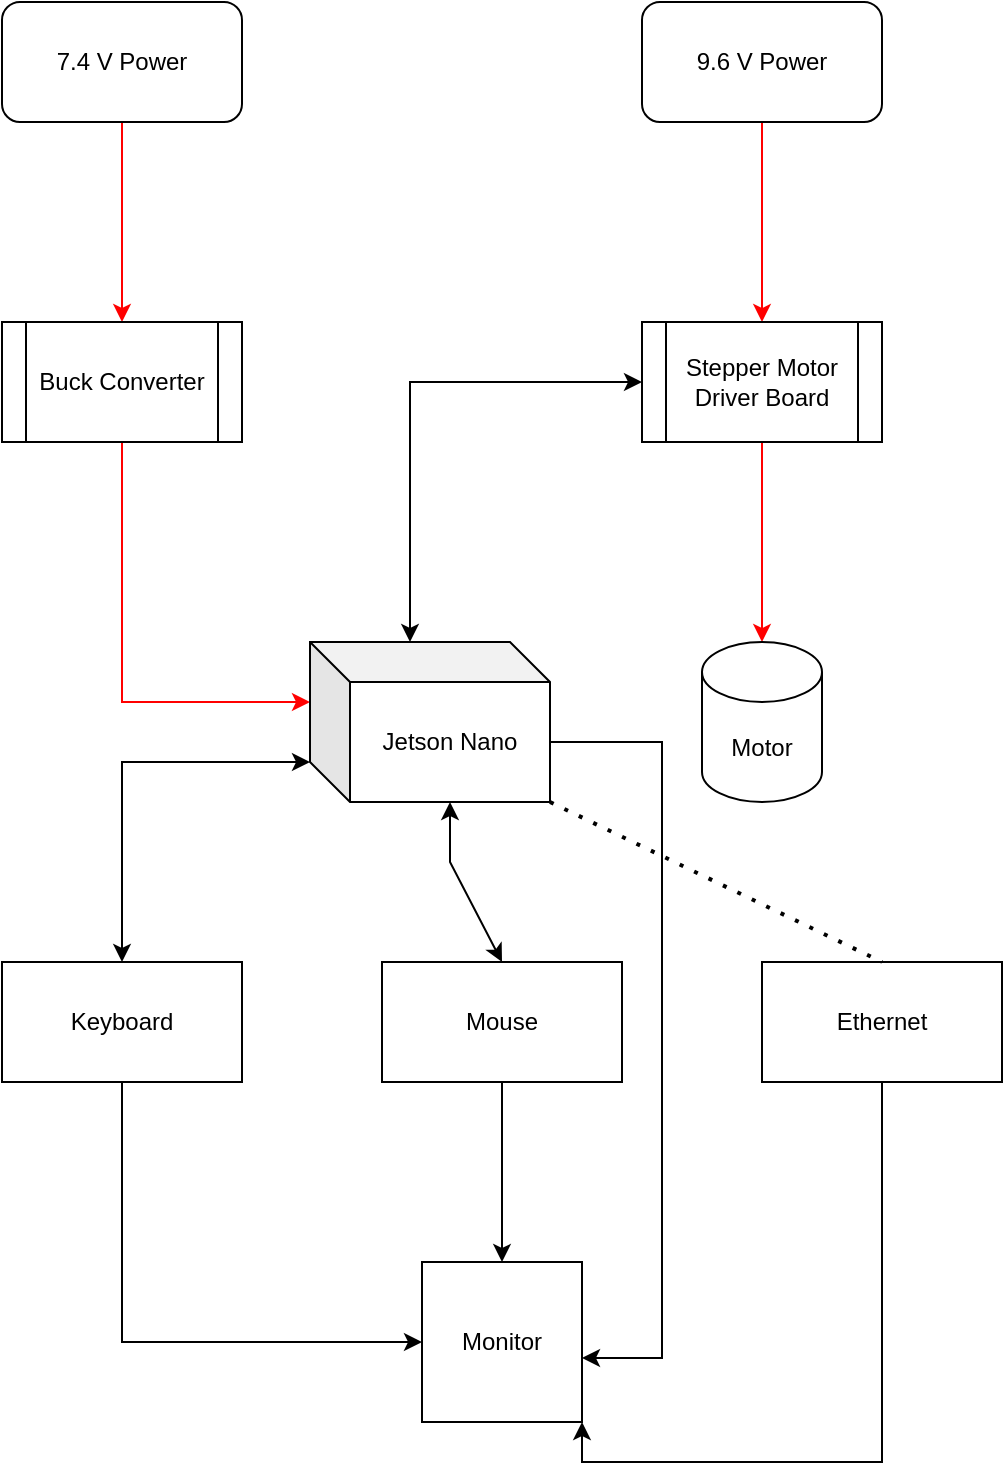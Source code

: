 <mxfile version="20.2.0" type="device"><diagram id="C5RBs43oDa-KdzZeNtuy" name="Page-1"><mxGraphModel dx="1422" dy="794" grid="0" gridSize="10" guides="1" tooltips="1" connect="1" arrows="1" fold="1" page="1" pageScale="1" pageWidth="827" pageHeight="1169" math="0" shadow="0"><root><mxCell id="WIyWlLk6GJQsqaUBKTNV-0"/><mxCell id="WIyWlLk6GJQsqaUBKTNV-1" parent="WIyWlLk6GJQsqaUBKTNV-0"/><mxCell id="_WQS5KmQXz_ro9NcNB3d-5" style="edgeStyle=orthogonalEdgeStyle;rounded=0;orthogonalLoop=1;jettySize=auto;html=1;exitX=0.5;exitY=1;exitDx=0;exitDy=0;entryX=0.5;entryY=0;entryDx=0;entryDy=0;strokeColor=#FF0000;" edge="1" parent="WIyWlLk6GJQsqaUBKTNV-1" source="_WQS5KmQXz_ro9NcNB3d-1" target="_WQS5KmQXz_ro9NcNB3d-3"><mxGeometry relative="1" as="geometry"/></mxCell><mxCell id="_WQS5KmQXz_ro9NcNB3d-1" value="7.4 V Power" style="rounded=1;whiteSpace=wrap;html=1;" vertex="1" parent="WIyWlLk6GJQsqaUBKTNV-1"><mxGeometry x="200" y="40" width="120" height="60" as="geometry"/></mxCell><mxCell id="_WQS5KmQXz_ro9NcNB3d-9" style="edgeStyle=orthogonalEdgeStyle;rounded=0;orthogonalLoop=1;jettySize=auto;html=1;exitX=0.5;exitY=1;exitDx=0;exitDy=0;entryX=0.5;entryY=0;entryDx=0;entryDy=0;strokeColor=#FF0000;" edge="1" parent="WIyWlLk6GJQsqaUBKTNV-1" source="_WQS5KmQXz_ro9NcNB3d-2" target="_WQS5KmQXz_ro9NcNB3d-7"><mxGeometry relative="1" as="geometry"/></mxCell><mxCell id="_WQS5KmQXz_ro9NcNB3d-2" value="9.6 V Power" style="rounded=1;whiteSpace=wrap;html=1;" vertex="1" parent="WIyWlLk6GJQsqaUBKTNV-1"><mxGeometry x="520" y="40" width="120" height="60" as="geometry"/></mxCell><mxCell id="_WQS5KmQXz_ro9NcNB3d-6" style="edgeStyle=orthogonalEdgeStyle;rounded=0;orthogonalLoop=1;jettySize=auto;html=1;exitX=0.5;exitY=1;exitDx=0;exitDy=0;entryX=0;entryY=0;entryDx=0;entryDy=30;entryPerimeter=0;strokeColor=#FF0000;" edge="1" parent="WIyWlLk6GJQsqaUBKTNV-1" source="_WQS5KmQXz_ro9NcNB3d-3" target="_WQS5KmQXz_ro9NcNB3d-4"><mxGeometry relative="1" as="geometry"/></mxCell><mxCell id="_WQS5KmQXz_ro9NcNB3d-3" value="Buck Converter" style="shape=process;whiteSpace=wrap;html=1;backgroundOutline=1;" vertex="1" parent="WIyWlLk6GJQsqaUBKTNV-1"><mxGeometry x="200" y="200" width="120" height="60" as="geometry"/></mxCell><mxCell id="_WQS5KmQXz_ro9NcNB3d-25" style="edgeStyle=orthogonalEdgeStyle;rounded=0;orthogonalLoop=1;jettySize=auto;html=1;exitX=0;exitY=0;exitDx=120;exitDy=50;exitPerimeter=0;entryX=1;entryY=0.6;entryDx=0;entryDy=0;entryPerimeter=0;strokeColor=#000000;" edge="1" parent="WIyWlLk6GJQsqaUBKTNV-1" source="_WQS5KmQXz_ro9NcNB3d-4" target="_WQS5KmQXz_ro9NcNB3d-21"><mxGeometry relative="1" as="geometry"><Array as="points"><mxPoint x="530" y="410"/><mxPoint x="530" y="718"/></Array></mxGeometry></mxCell><mxCell id="_WQS5KmQXz_ro9NcNB3d-4" value="Jetson Nano" style="shape=cube;whiteSpace=wrap;html=1;boundedLbl=1;backgroundOutline=1;darkOpacity=0.05;darkOpacity2=0.1;" vertex="1" parent="WIyWlLk6GJQsqaUBKTNV-1"><mxGeometry x="354" y="360" width="120" height="80" as="geometry"/></mxCell><mxCell id="_WQS5KmQXz_ro9NcNB3d-10" style="edgeStyle=orthogonalEdgeStyle;rounded=0;orthogonalLoop=1;jettySize=auto;html=1;exitX=0.5;exitY=1;exitDx=0;exitDy=0;entryX=0.5;entryY=0;entryDx=0;entryDy=0;entryPerimeter=0;strokeColor=#FF0000;" edge="1" parent="WIyWlLk6GJQsqaUBKTNV-1" source="_WQS5KmQXz_ro9NcNB3d-7" target="_WQS5KmQXz_ro9NcNB3d-8"><mxGeometry relative="1" as="geometry"/></mxCell><mxCell id="_WQS5KmQXz_ro9NcNB3d-7" value="Stepper Motor Driver Board" style="shape=process;whiteSpace=wrap;html=1;backgroundOutline=1;" vertex="1" parent="WIyWlLk6GJQsqaUBKTNV-1"><mxGeometry x="520" y="200" width="120" height="60" as="geometry"/></mxCell><mxCell id="_WQS5KmQXz_ro9NcNB3d-8" value="Motor" style="shape=cylinder3;whiteSpace=wrap;html=1;boundedLbl=1;backgroundOutline=1;size=15;" vertex="1" parent="WIyWlLk6GJQsqaUBKTNV-1"><mxGeometry x="550" y="360" width="60" height="80" as="geometry"/></mxCell><mxCell id="_WQS5KmQXz_ro9NcNB3d-12" value="" style="endArrow=classic;startArrow=classic;html=1;rounded=0;strokeColor=#000000;exitX=0;exitY=0;exitDx=50;exitDy=0;exitPerimeter=0;" edge="1" parent="WIyWlLk6GJQsqaUBKTNV-1" source="_WQS5KmQXz_ro9NcNB3d-4"><mxGeometry width="50" height="50" relative="1" as="geometry"><mxPoint x="470" y="280" as="sourcePoint"/><mxPoint x="520" y="230" as="targetPoint"/><Array as="points"><mxPoint x="404" y="230"/></Array></mxGeometry></mxCell><mxCell id="_WQS5KmQXz_ro9NcNB3d-22" style="edgeStyle=orthogonalEdgeStyle;rounded=0;orthogonalLoop=1;jettySize=auto;html=1;exitX=0.5;exitY=1;exitDx=0;exitDy=0;entryX=0;entryY=0.5;entryDx=0;entryDy=0;strokeColor=#000000;" edge="1" parent="WIyWlLk6GJQsqaUBKTNV-1" source="_WQS5KmQXz_ro9NcNB3d-14" target="_WQS5KmQXz_ro9NcNB3d-21"><mxGeometry relative="1" as="geometry"/></mxCell><mxCell id="_WQS5KmQXz_ro9NcNB3d-14" value="Keyboard" style="rounded=0;whiteSpace=wrap;html=1;" vertex="1" parent="WIyWlLk6GJQsqaUBKTNV-1"><mxGeometry x="200" y="520" width="120" height="60" as="geometry"/></mxCell><mxCell id="_WQS5KmQXz_ro9NcNB3d-23" style="edgeStyle=orthogonalEdgeStyle;rounded=0;orthogonalLoop=1;jettySize=auto;html=1;exitX=0.5;exitY=1;exitDx=0;exitDy=0;entryX=0.5;entryY=0;entryDx=0;entryDy=0;strokeColor=#000000;" edge="1" parent="WIyWlLk6GJQsqaUBKTNV-1" source="_WQS5KmQXz_ro9NcNB3d-15" target="_WQS5KmQXz_ro9NcNB3d-21"><mxGeometry relative="1" as="geometry"/></mxCell><mxCell id="_WQS5KmQXz_ro9NcNB3d-15" value="Mouse" style="rounded=0;whiteSpace=wrap;html=1;" vertex="1" parent="WIyWlLk6GJQsqaUBKTNV-1"><mxGeometry x="390" y="520" width="120" height="60" as="geometry"/></mxCell><mxCell id="_WQS5KmQXz_ro9NcNB3d-24" style="edgeStyle=orthogonalEdgeStyle;rounded=0;orthogonalLoop=1;jettySize=auto;html=1;exitX=0.5;exitY=1;exitDx=0;exitDy=0;entryX=1;entryY=1;entryDx=0;entryDy=0;strokeColor=#000000;" edge="1" parent="WIyWlLk6GJQsqaUBKTNV-1" source="_WQS5KmQXz_ro9NcNB3d-16" target="_WQS5KmQXz_ro9NcNB3d-21"><mxGeometry relative="1" as="geometry"/></mxCell><mxCell id="_WQS5KmQXz_ro9NcNB3d-16" value="Ethernet" style="rounded=0;whiteSpace=wrap;html=1;" vertex="1" parent="WIyWlLk6GJQsqaUBKTNV-1"><mxGeometry x="580" y="520" width="120" height="60" as="geometry"/></mxCell><mxCell id="_WQS5KmQXz_ro9NcNB3d-17" value="" style="endArrow=classic;startArrow=classic;html=1;rounded=0;strokeColor=#000000;entryX=0;entryY=0;entryDx=0;entryDy=60;entryPerimeter=0;exitX=0.5;exitY=0;exitDx=0;exitDy=0;" edge="1" parent="WIyWlLk6GJQsqaUBKTNV-1" source="_WQS5KmQXz_ro9NcNB3d-14" target="_WQS5KmQXz_ro9NcNB3d-4"><mxGeometry width="50" height="50" relative="1" as="geometry"><mxPoint x="420" y="470" as="sourcePoint"/><mxPoint x="470" y="420" as="targetPoint"/><Array as="points"><mxPoint x="260" y="420"/></Array></mxGeometry></mxCell><mxCell id="_WQS5KmQXz_ro9NcNB3d-18" value="" style="endArrow=classic;startArrow=classic;html=1;rounded=0;strokeColor=#000000;exitX=0.5;exitY=0;exitDx=0;exitDy=0;entryX=0;entryY=0;entryDx=70;entryDy=80;entryPerimeter=0;" edge="1" parent="WIyWlLk6GJQsqaUBKTNV-1" source="_WQS5KmQXz_ro9NcNB3d-15" target="_WQS5KmQXz_ro9NcNB3d-4"><mxGeometry width="50" height="50" relative="1" as="geometry"><mxPoint x="420" y="470" as="sourcePoint"/><mxPoint x="420" y="440" as="targetPoint"/><Array as="points"><mxPoint x="424" y="470"/></Array></mxGeometry></mxCell><mxCell id="_WQS5KmQXz_ro9NcNB3d-20" value="" style="endArrow=none;dashed=1;html=1;dashPattern=1 3;strokeWidth=2;rounded=0;exitX=1;exitY=1;exitDx=0;exitDy=0;exitPerimeter=0;entryX=0.5;entryY=0;entryDx=0;entryDy=0;" edge="1" parent="WIyWlLk6GJQsqaUBKTNV-1" source="_WQS5KmQXz_ro9NcNB3d-4" target="_WQS5KmQXz_ro9NcNB3d-16"><mxGeometry width="50" height="50" relative="1" as="geometry"><mxPoint x="420" y="370" as="sourcePoint"/><mxPoint x="470" y="320" as="targetPoint"/></mxGeometry></mxCell><mxCell id="_WQS5KmQXz_ro9NcNB3d-21" value="Monitor" style="whiteSpace=wrap;html=1;aspect=fixed;" vertex="1" parent="WIyWlLk6GJQsqaUBKTNV-1"><mxGeometry x="410" y="670" width="80" height="80" as="geometry"/></mxCell></root></mxGraphModel></diagram></mxfile>